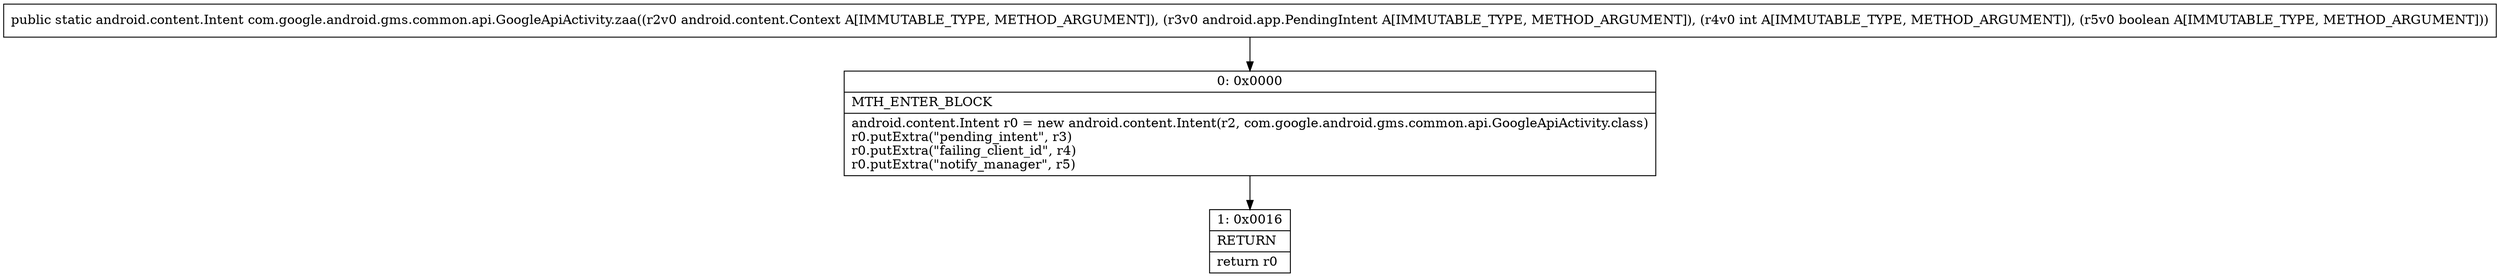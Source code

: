 digraph "CFG forcom.google.android.gms.common.api.GoogleApiActivity.zaa(Landroid\/content\/Context;Landroid\/app\/PendingIntent;IZ)Landroid\/content\/Intent;" {
Node_0 [shape=record,label="{0\:\ 0x0000|MTH_ENTER_BLOCK\l|android.content.Intent r0 = new android.content.Intent(r2, com.google.android.gms.common.api.GoogleApiActivity.class)\lr0.putExtra(\"pending_intent\", r3)\lr0.putExtra(\"failing_client_id\", r4)\lr0.putExtra(\"notify_manager\", r5)\l}"];
Node_1 [shape=record,label="{1\:\ 0x0016|RETURN\l|return r0\l}"];
MethodNode[shape=record,label="{public static android.content.Intent com.google.android.gms.common.api.GoogleApiActivity.zaa((r2v0 android.content.Context A[IMMUTABLE_TYPE, METHOD_ARGUMENT]), (r3v0 android.app.PendingIntent A[IMMUTABLE_TYPE, METHOD_ARGUMENT]), (r4v0 int A[IMMUTABLE_TYPE, METHOD_ARGUMENT]), (r5v0 boolean A[IMMUTABLE_TYPE, METHOD_ARGUMENT])) }"];
MethodNode -> Node_0;
Node_0 -> Node_1;
}

